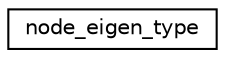 digraph "Graphical Class Hierarchy"
{
 // LATEX_PDF_SIZE
  edge [fontname="Helvetica",fontsize="10",labelfontname="Helvetica",labelfontsize="10"];
  node [fontname="Helvetica",fontsize="10",shape=record];
  rankdir="LR";
  Node0 [label="node_eigen_type",height=0.2,width=0.4,color="black", fillcolor="white", style="filled",URL="$classnode__eigen__type.html",tooltip=" "];
}

